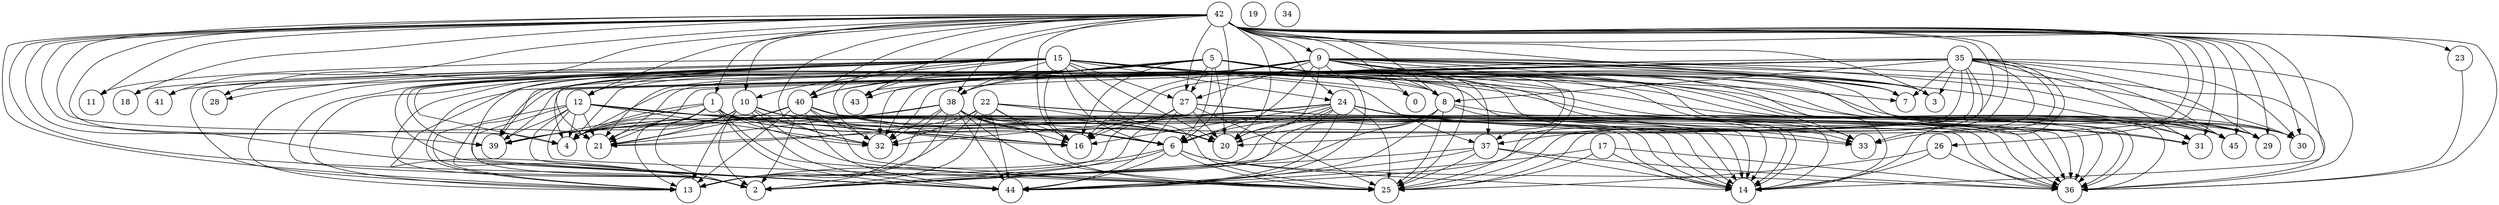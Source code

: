 digraph G {
splines=true;
0 [shape=circle, label=0]
1 [shape=circle, label=1]
2 [shape=circle, label=2]
3 [shape=circle, label=3]
4 [shape=circle, label=4]
5 [shape=circle, label=5]
6 [shape=circle, label=6]
7 [shape=circle, label=7]
8 [shape=circle, label=8]
9 [shape=circle, label=9]
10 [shape=circle, label=10]
11 [shape=circle, label=11]
12 [shape=circle, label=12]
13 [shape=circle, label=13]
14 [shape=circle, label=14]
15 [shape=circle, label=15]
16 [shape=circle, label=16]
17 [shape=circle, label=17]
18 [shape=circle, label=18]
19 [shape=circle, label=19]
20 [shape=circle, label=20]
21 [shape=circle, label=21]
22 [shape=circle, label=22]
23 [shape=circle, label=23]
24 [shape=circle, label=24]
25 [shape=circle, label=25]
26 [shape=circle, label=26]
27 [shape=circle, label=27]
28 [shape=circle, label=28]
29 [shape=circle, label=29]
30 [shape=circle, label=30]
31 [shape=circle, label=31]
32 [shape=circle, label=32]
33 [shape=circle, label=33]
34 [shape=circle, label=34]
35 [shape=circle, label=35]
36 [shape=circle, label=36]
37 [shape=circle, label=37]
38 [shape=circle, label=38]
39 [shape=circle, label=39]
40 [shape=circle, label=40]
41 [shape=circle, label=41]
42 [shape=circle, label=42]
43 [shape=circle, label=43]
44 [shape=circle, label=44]
45 [shape=circle, label=45]
1->6;
1->25;
1->32;
1->14;
1->20;
1->39;
1->13;
1->4;
1->44;
1->16;
1->2;
1->36;
1->21;
5->38;
5->40;
5->27;
5->8;
5->6;
5->37;
5->29;
5->43;
5->25;
5->32;
5->14;
5->20;
5->31;
5->33;
5->39;
5->13;
5->30;
5->7;
5->4;
5->45;
5->44;
5->16;
5->3;
5->28;
5->2;
5->36;
5->21;
6->25;
6->14;
6->13;
6->44;
6->2;
6->36;
8->25;
8->14;
8->20;
8->13;
8->44;
8->2;
8->36;
9->38;
9->40;
9->27;
9->8;
9->6;
9->37;
9->29;
9->43;
9->25;
9->32;
9->14;
9->20;
9->31;
9->33;
9->39;
9->13;
9->30;
9->7;
9->4;
9->45;
9->44;
9->16;
9->3;
9->2;
9->36;
9->21;
10->6;
10->25;
10->32;
10->14;
10->20;
10->39;
10->13;
10->4;
10->44;
10->16;
10->2;
10->36;
10->21;
12->25;
12->32;
12->14;
12->20;
12->39;
12->13;
12->4;
12->44;
12->16;
12->2;
12->36;
12->21;
15->24;
15->38;
15->40;
15->10;
15->12;
15->27;
15->8;
15->6;
15->37;
15->18;
15->29;
15->43;
15->25;
15->32;
15->14;
15->20;
15->31;
15->33;
15->39;
15->13;
15->0;
15->11;
15->30;
15->7;
15->41;
15->4;
15->45;
15->44;
15->16;
15->3;
15->28;
15->2;
15->36;
15->21;
17->25;
17->14;
17->44;
17->36;
22->25;
22->32;
22->14;
22->20;
22->13;
22->44;
22->16;
22->2;
22->36;
22->21;
23->36;
24->6;
24->29;
24->25;
24->32;
24->14;
24->20;
24->31;
24->33;
24->39;
24->13;
24->30;
24->4;
24->45;
24->44;
24->16;
24->2;
24->36;
24->21;
26->25;
26->14;
26->36;
27->25;
27->14;
27->20;
27->13;
27->44;
27->16;
27->2;
27->36;
35->8;
35->6;
35->29;
35->25;
35->32;
35->14;
35->20;
35->31;
35->33;
35->39;
35->13;
35->30;
35->7;
35->4;
35->45;
35->44;
35->16;
35->3;
35->2;
35->36;
35->21;
37->25;
37->14;
37->44;
37->2;
37->36;
38->6;
38->25;
38->32;
38->14;
38->20;
38->33;
38->39;
38->13;
38->4;
38->44;
38->16;
38->2;
38->36;
38->21;
40->6;
40->25;
40->32;
40->14;
40->20;
40->39;
40->13;
40->4;
40->44;
40->16;
40->2;
40->36;
40->21;
42->9;
42->24;
42->38;
42->1;
42->40;
42->10;
42->12;
42->27;
42->8;
42->6;
42->37;
42->26;
42->23;
42->18;
42->29;
42->43;
42->25;
42->32;
42->14;
42->20;
42->31;
42->33;
42->39;
42->13;
42->0;
42->11;
42->30;
42->7;
42->41;
42->4;
42->45;
42->44;
42->16;
42->3;
42->28;
42->2;
42->36;
42->21;
}
